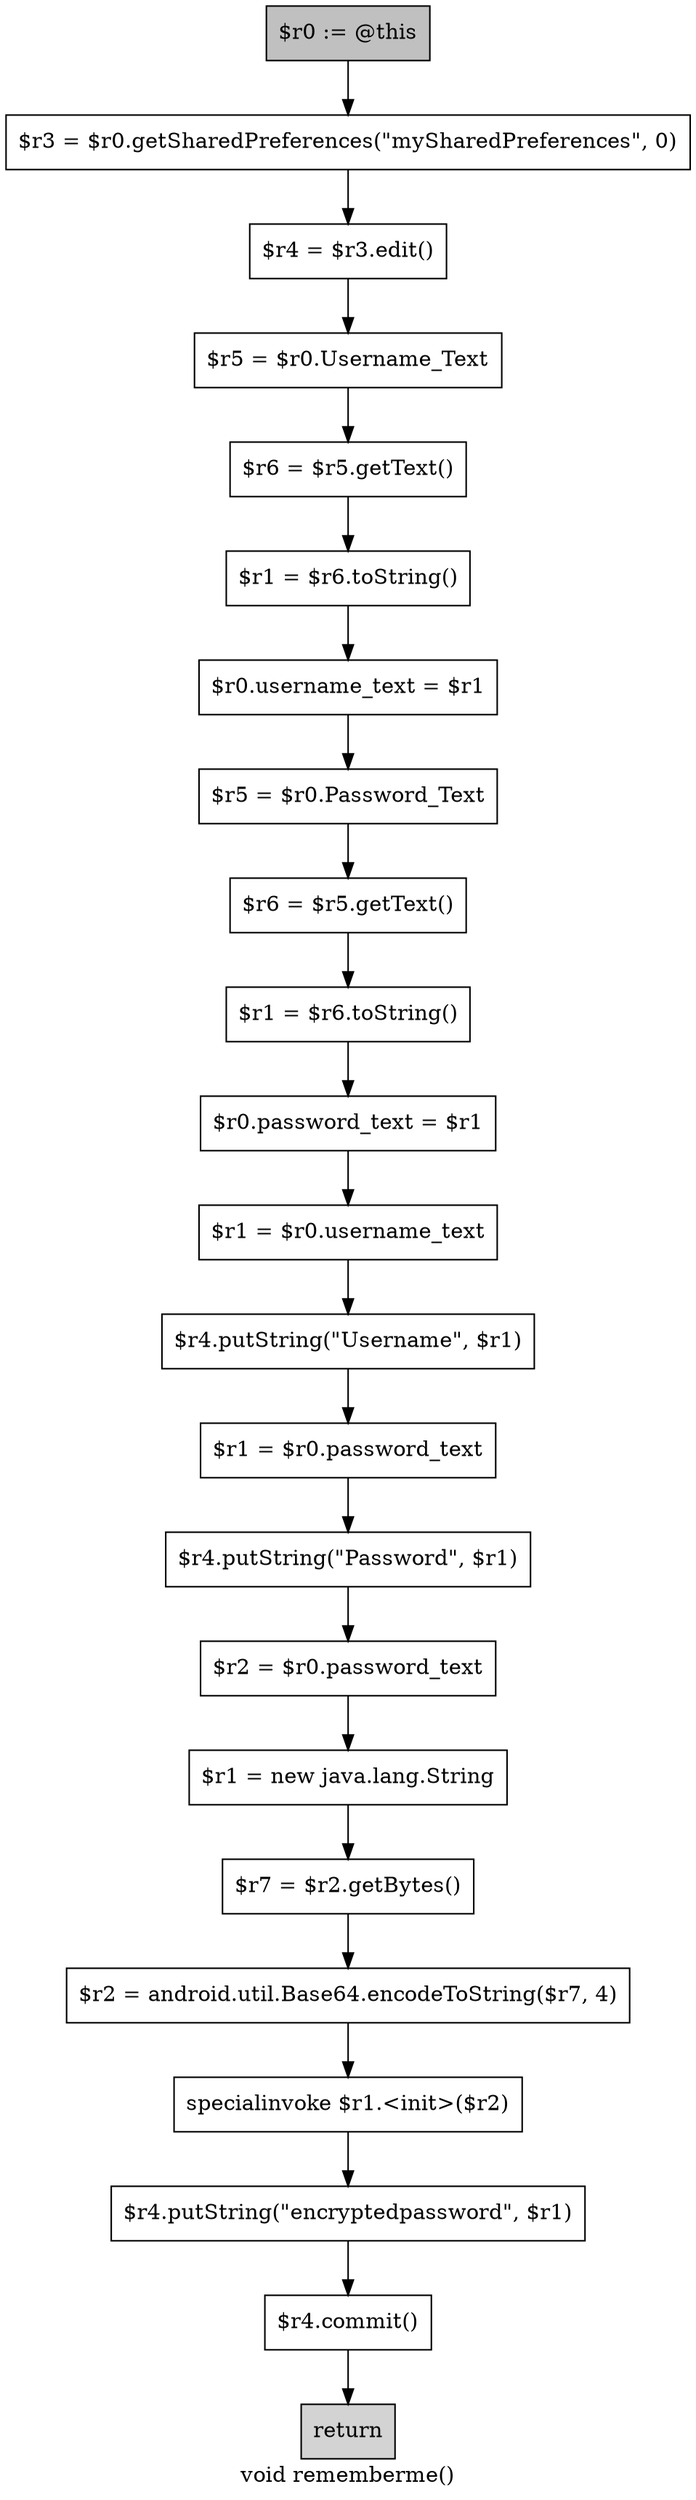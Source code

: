 digraph "void rememberme()" {
    label="void rememberme()";
    node [shape=box];
    "0" [style=filled,fillcolor=gray,label="$r0 := @this",];
    "1" [label="$r3 = $r0.getSharedPreferences(\"mySharedPreferences\", 0)",];
    "0"->"1";
    "2" [label="$r4 = $r3.edit()",];
    "1"->"2";
    "3" [label="$r5 = $r0.Username_Text",];
    "2"->"3";
    "4" [label="$r6 = $r5.getText()",];
    "3"->"4";
    "5" [label="$r1 = $r6.toString()",];
    "4"->"5";
    "6" [label="$r0.username_text = $r1",];
    "5"->"6";
    "7" [label="$r5 = $r0.Password_Text",];
    "6"->"7";
    "8" [label="$r6 = $r5.getText()",];
    "7"->"8";
    "9" [label="$r1 = $r6.toString()",];
    "8"->"9";
    "10" [label="$r0.password_text = $r1",];
    "9"->"10";
    "11" [label="$r1 = $r0.username_text",];
    "10"->"11";
    "12" [label="$r4.putString(\"Username\", $r1)",];
    "11"->"12";
    "13" [label="$r1 = $r0.password_text",];
    "12"->"13";
    "14" [label="$r4.putString(\"Password\", $r1)",];
    "13"->"14";
    "15" [label="$r2 = $r0.password_text",];
    "14"->"15";
    "16" [label="$r1 = new java.lang.String",];
    "15"->"16";
    "17" [label="$r7 = $r2.getBytes()",];
    "16"->"17";
    "18" [label="$r2 = android.util.Base64.encodeToString($r7, 4)",];
    "17"->"18";
    "19" [label="specialinvoke $r1.<init>($r2)",];
    "18"->"19";
    "20" [label="$r4.putString(\"encryptedpassword\", $r1)",];
    "19"->"20";
    "21" [label="$r4.commit()",];
    "20"->"21";
    "22" [style=filled,fillcolor=lightgray,label="return",];
    "21"->"22";
}
